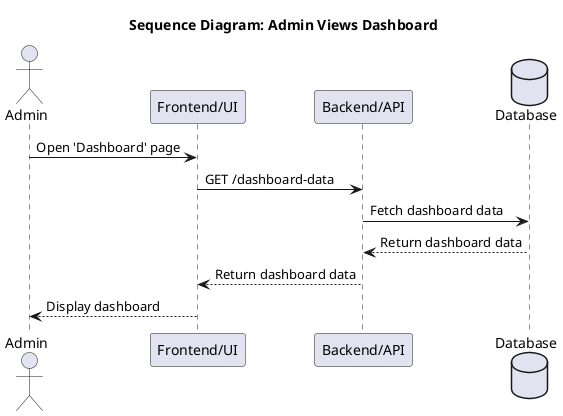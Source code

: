 @startuml
title Sequence Diagram: Admin Views Dashboard

actor Admin
participant "Frontend/UI" as UI
participant "Backend/API" as API
database "Database" as DB

Admin -> UI: Open 'Dashboard' page
UI -> API: GET /dashboard-data
API -> DB: Fetch dashboard data
DB --> API: Return dashboard data
API --> UI: Return dashboard data
UI --> Admin: Display dashboard

@enduml

